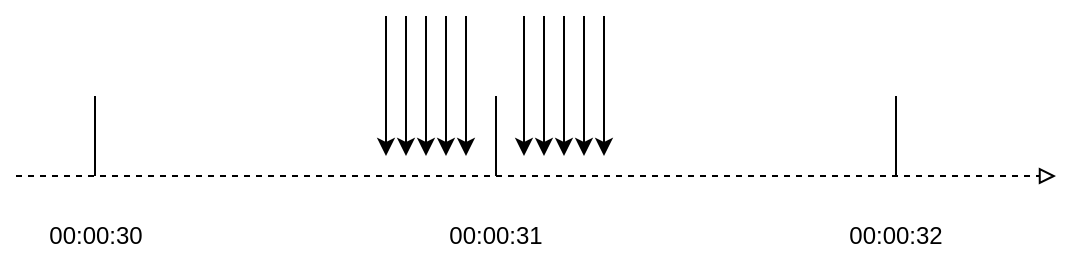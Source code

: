 <mxfile version="13.2.4" type="device"><diagram id="bHHRUFx2smyOMlfDr0rm" name="第 1 页"><mxGraphModel dx="946" dy="597" grid="1" gridSize="10" guides="1" tooltips="1" connect="1" arrows="1" fold="1" page="1" pageScale="1" pageWidth="827" pageHeight="1169" math="0" shadow="0"><root><mxCell id="0"/><mxCell id="1" parent="0"/><mxCell id="FndN_dulE3LlXKtu7AZU-1" value="" style="endArrow=block;html=1;endFill=0;dashed=1;" parent="1" edge="1"><mxGeometry width="50" height="50" relative="1" as="geometry"><mxPoint x="160" y="200" as="sourcePoint"/><mxPoint x="680" y="200" as="targetPoint"/></mxGeometry></mxCell><mxCell id="FndN_dulE3LlXKtu7AZU-3" value="00:00:30" style="text;html=1;strokeColor=none;fillColor=none;align=center;verticalAlign=middle;whiteSpace=wrap;rounded=0;" parent="1" vertex="1"><mxGeometry x="180" y="220" width="40" height="20" as="geometry"/></mxCell><mxCell id="FndN_dulE3LlXKtu7AZU-4" value="" style="endArrow=none;html=1;" parent="1" edge="1"><mxGeometry width="50" height="50" relative="1" as="geometry"><mxPoint x="199.5" y="200" as="sourcePoint"/><mxPoint x="199.5" y="160" as="targetPoint"/></mxGeometry></mxCell><mxCell id="FndN_dulE3LlXKtu7AZU-5" value="00:00:31" style="text;html=1;strokeColor=none;fillColor=none;align=center;verticalAlign=middle;whiteSpace=wrap;rounded=0;" parent="1" vertex="1"><mxGeometry x="380" y="220" width="40" height="20" as="geometry"/></mxCell><mxCell id="FndN_dulE3LlXKtu7AZU-6" value="" style="endArrow=none;html=1;" parent="1" edge="1"><mxGeometry width="50" height="50" relative="1" as="geometry"><mxPoint x="400" y="200" as="sourcePoint"/><mxPoint x="400" y="160" as="targetPoint"/></mxGeometry></mxCell><mxCell id="FndN_dulE3LlXKtu7AZU-7" value="" style="endArrow=none;html=1;" parent="1" edge="1"><mxGeometry width="50" height="50" relative="1" as="geometry"><mxPoint x="600" y="200" as="sourcePoint"/><mxPoint x="600" y="160" as="targetPoint"/></mxGeometry></mxCell><mxCell id="FndN_dulE3LlXKtu7AZU-8" value="00:00:32" style="text;html=1;strokeColor=none;fillColor=none;align=center;verticalAlign=middle;whiteSpace=wrap;rounded=0;" parent="1" vertex="1"><mxGeometry x="580" y="220" width="40" height="20" as="geometry"/></mxCell><mxCell id="FndN_dulE3LlXKtu7AZU-9" value="" style="endArrow=classic;html=1;" parent="1" edge="1"><mxGeometry width="50" height="50" relative="1" as="geometry"><mxPoint x="345" y="120" as="sourcePoint"/><mxPoint x="345" y="190" as="targetPoint"/></mxGeometry></mxCell><mxCell id="FndN_dulE3LlXKtu7AZU-10" value="" style="endArrow=classic;html=1;" parent="1" edge="1"><mxGeometry width="50" height="50" relative="1" as="geometry"><mxPoint x="355" y="120" as="sourcePoint"/><mxPoint x="355" y="190" as="targetPoint"/></mxGeometry></mxCell><mxCell id="FndN_dulE3LlXKtu7AZU-11" value="" style="endArrow=classic;html=1;" parent="1" edge="1"><mxGeometry width="50" height="50" relative="1" as="geometry"><mxPoint x="365" y="120" as="sourcePoint"/><mxPoint x="365" y="190" as="targetPoint"/></mxGeometry></mxCell><mxCell id="FndN_dulE3LlXKtu7AZU-12" value="" style="endArrow=classic;html=1;" parent="1" edge="1"><mxGeometry width="50" height="50" relative="1" as="geometry"><mxPoint x="375" y="120" as="sourcePoint"/><mxPoint x="375" y="190" as="targetPoint"/></mxGeometry></mxCell><mxCell id="FndN_dulE3LlXKtu7AZU-13" value="" style="endArrow=classic;html=1;" parent="1" edge="1"><mxGeometry width="50" height="50" relative="1" as="geometry"><mxPoint x="385" y="120" as="sourcePoint"/><mxPoint x="385" y="190" as="targetPoint"/></mxGeometry></mxCell><mxCell id="FndN_dulE3LlXKtu7AZU-14" value="" style="endArrow=classic;html=1;" parent="1" edge="1"><mxGeometry width="50" height="50" relative="1" as="geometry"><mxPoint x="414" y="120" as="sourcePoint"/><mxPoint x="414" y="190" as="targetPoint"/></mxGeometry></mxCell><mxCell id="FndN_dulE3LlXKtu7AZU-15" value="" style="endArrow=classic;html=1;" parent="1" edge="1"><mxGeometry width="50" height="50" relative="1" as="geometry"><mxPoint x="424" y="120" as="sourcePoint"/><mxPoint x="424" y="190" as="targetPoint"/></mxGeometry></mxCell><mxCell id="FndN_dulE3LlXKtu7AZU-16" value="" style="endArrow=classic;html=1;" parent="1" edge="1"><mxGeometry width="50" height="50" relative="1" as="geometry"><mxPoint x="434" y="120" as="sourcePoint"/><mxPoint x="434" y="190" as="targetPoint"/></mxGeometry></mxCell><mxCell id="FndN_dulE3LlXKtu7AZU-17" value="" style="endArrow=classic;html=1;" parent="1" edge="1"><mxGeometry width="50" height="50" relative="1" as="geometry"><mxPoint x="444" y="120" as="sourcePoint"/><mxPoint x="444" y="190" as="targetPoint"/></mxGeometry></mxCell><mxCell id="FndN_dulE3LlXKtu7AZU-18" value="" style="endArrow=classic;html=1;" parent="1" edge="1"><mxGeometry width="50" height="50" relative="1" as="geometry"><mxPoint x="454" y="120" as="sourcePoint"/><mxPoint x="454" y="190" as="targetPoint"/></mxGeometry></mxCell></root></mxGraphModel></diagram></mxfile>